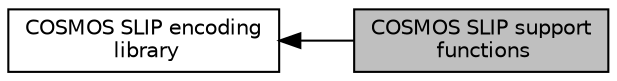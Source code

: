 digraph "COSMOS SLIP support functions"
{
  edge [fontname="Helvetica",fontsize="10",labelfontname="Helvetica",labelfontsize="10"];
  node [fontname="Helvetica",fontsize="10",shape=record];
  rankdir=LR;
  Node1 [label="COSMOS SLIP encoding\l library",height=0.2,width=0.4,color="black", fillcolor="white", style="filled",URL="$group__sliplib.html"];
  Node0 [label="COSMOS SLIP support\l functions",height=0.2,width=0.4,color="black", fillcolor="grey75", style="filled", fontcolor="black"];
  Node1->Node0 [shape=plaintext, dir="back", style="solid"];
}
